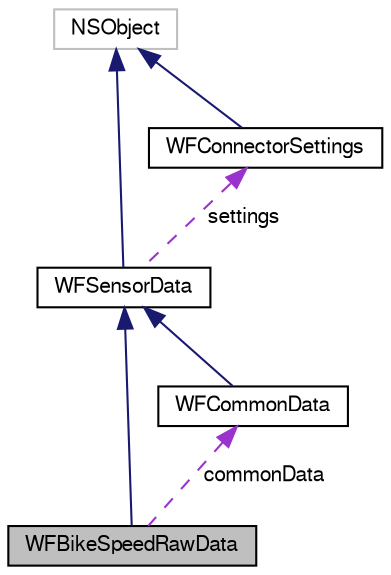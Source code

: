 digraph "WFBikeSpeedRawData"
{
  edge [fontname="FreeSans",fontsize="10",labelfontname="FreeSans",labelfontsize="10"];
  node [fontname="FreeSans",fontsize="10",shape=record];
  Node1 [label="WFBikeSpeedRawData",height=0.2,width=0.4,color="black", fillcolor="grey75", style="filled", fontcolor="black"];
  Node2 -> Node1 [dir="back",color="midnightblue",fontsize="10",style="solid",fontname="FreeSans"];
  Node2 [label="WFSensorData",height=0.2,width=0.4,color="black", fillcolor="white", style="filled",URL="$interface_w_f_sensor_data.html",tooltip="This is the abstract base class for all types of ANT sensor data. "];
  Node3 -> Node2 [dir="back",color="midnightblue",fontsize="10",style="solid",fontname="FreeSans"];
  Node3 [label="NSObject",height=0.2,width=0.4,color="grey75", fillcolor="white", style="filled"];
  Node4 -> Node2 [dir="back",color="darkorchid3",fontsize="10",style="dashed",label=" settings" ,fontname="FreeSans"];
  Node4 [label="WFConnectorSettings",height=0.2,width=0.4,color="black", fillcolor="white", style="filled",URL="$interface_w_f_connector_settings.html",tooltip="Provides a means of persisting settings for the WFConnector. "];
  Node3 -> Node4 [dir="back",color="midnightblue",fontsize="10",style="solid",fontname="FreeSans"];
  Node5 -> Node1 [dir="back",color="darkorchid3",fontsize="10",style="dashed",label=" commonData" ,fontname="FreeSans"];
  Node5 [label="WFCommonData",height=0.2,width=0.4,color="black", fillcolor="white", style="filled",URL="$interface_w_f_common_data.html",tooltip="Represents the metadata for the sensor, available from most ANT+ sensors. "];
  Node2 -> Node5 [dir="back",color="midnightblue",fontsize="10",style="solid",fontname="FreeSans"];
}
